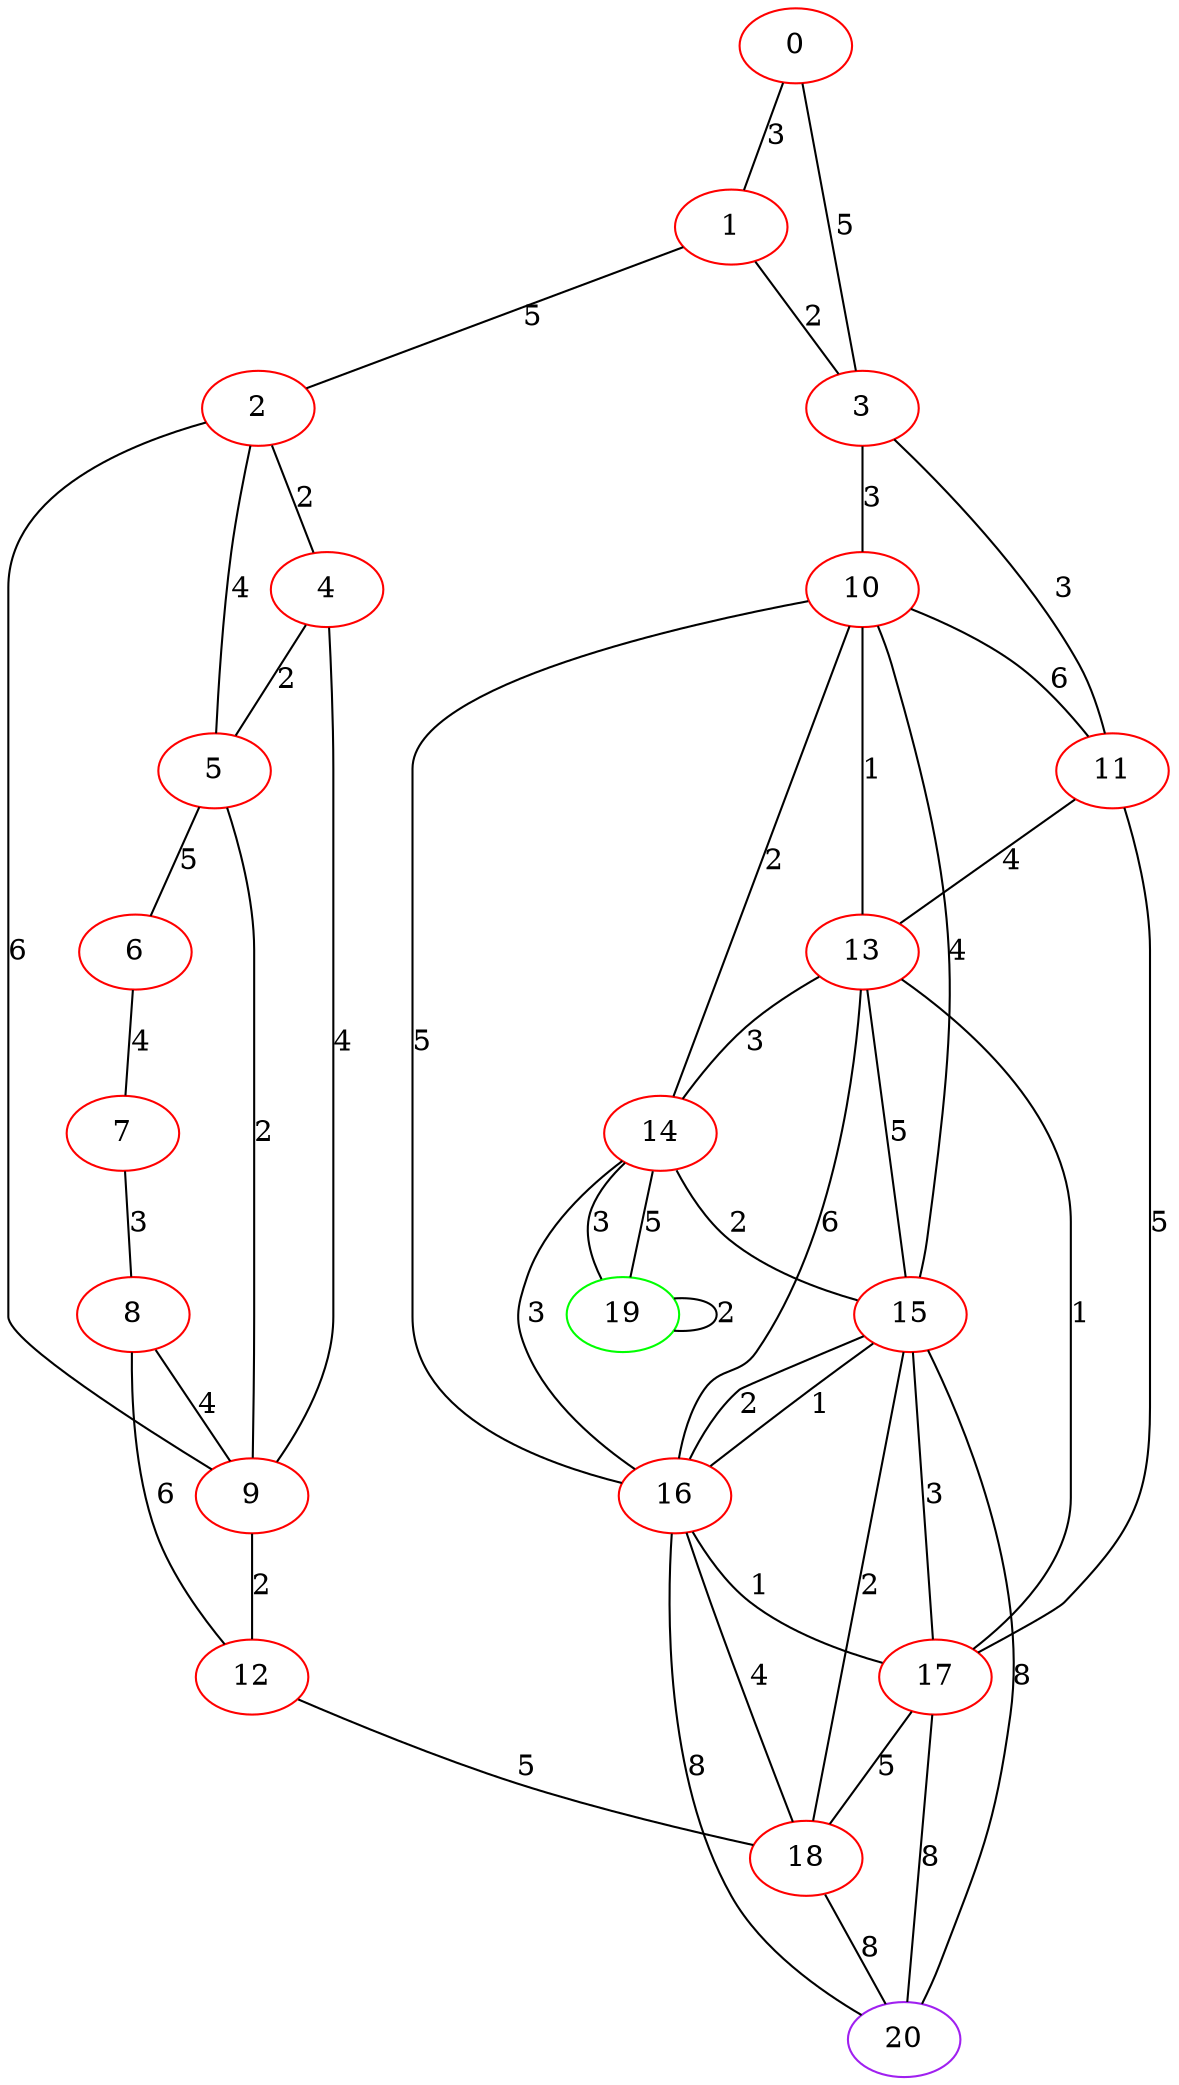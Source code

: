 graph "" {
0 [color=red, weight=1];
1 [color=red, weight=1];
2 [color=red, weight=1];
3 [color=red, weight=1];
4 [color=red, weight=1];
5 [color=red, weight=1];
6 [color=red, weight=1];
7 [color=red, weight=1];
8 [color=red, weight=1];
9 [color=red, weight=1];
10 [color=red, weight=1];
11 [color=red, weight=1];
12 [color=red, weight=1];
13 [color=red, weight=1];
14 [color=red, weight=1];
15 [color=red, weight=1];
16 [color=red, weight=1];
17 [color=red, weight=1];
18 [color=red, weight=1];
19 [color=green, weight=2];
20 [color=purple, weight=4];
0 -- 1  [key=0, label=3];
0 -- 3  [key=0, label=5];
1 -- 2  [key=0, label=5];
1 -- 3  [key=0, label=2];
2 -- 4  [key=0, label=2];
2 -- 5  [key=0, label=4];
2 -- 9  [key=0, label=6];
3 -- 10  [key=0, label=3];
3 -- 11  [key=0, label=3];
4 -- 9  [key=0, label=4];
4 -- 5  [key=0, label=2];
5 -- 9  [key=0, label=2];
5 -- 6  [key=0, label=5];
6 -- 7  [key=0, label=4];
7 -- 8  [key=0, label=3];
8 -- 9  [key=0, label=4];
8 -- 12  [key=0, label=6];
9 -- 12  [key=0, label=2];
10 -- 11  [key=0, label=6];
10 -- 13  [key=0, label=1];
10 -- 14  [key=0, label=2];
10 -- 15  [key=0, label=4];
10 -- 16  [key=0, label=5];
11 -- 17  [key=0, label=5];
11 -- 13  [key=0, label=4];
12 -- 18  [key=0, label=5];
13 -- 14  [key=0, label=3];
13 -- 15  [key=0, label=5];
13 -- 16  [key=0, label=6];
13 -- 17  [key=0, label=1];
14 -- 16  [key=0, label=3];
14 -- 19  [key=0, label=3];
14 -- 19  [key=1, label=5];
14 -- 15  [key=0, label=2];
15 -- 16  [key=0, label=1];
15 -- 16  [key=1, label=2];
15 -- 17  [key=0, label=3];
15 -- 18  [key=0, label=2];
15 -- 20  [key=0, label=8];
16 -- 17  [key=0, label=1];
16 -- 18  [key=0, label=4];
16 -- 20  [key=0, label=8];
17 -- 18  [key=0, label=5];
17 -- 20  [key=0, label=8];
18 -- 20  [key=0, label=8];
19 -- 19  [key=0, label=2];
}

